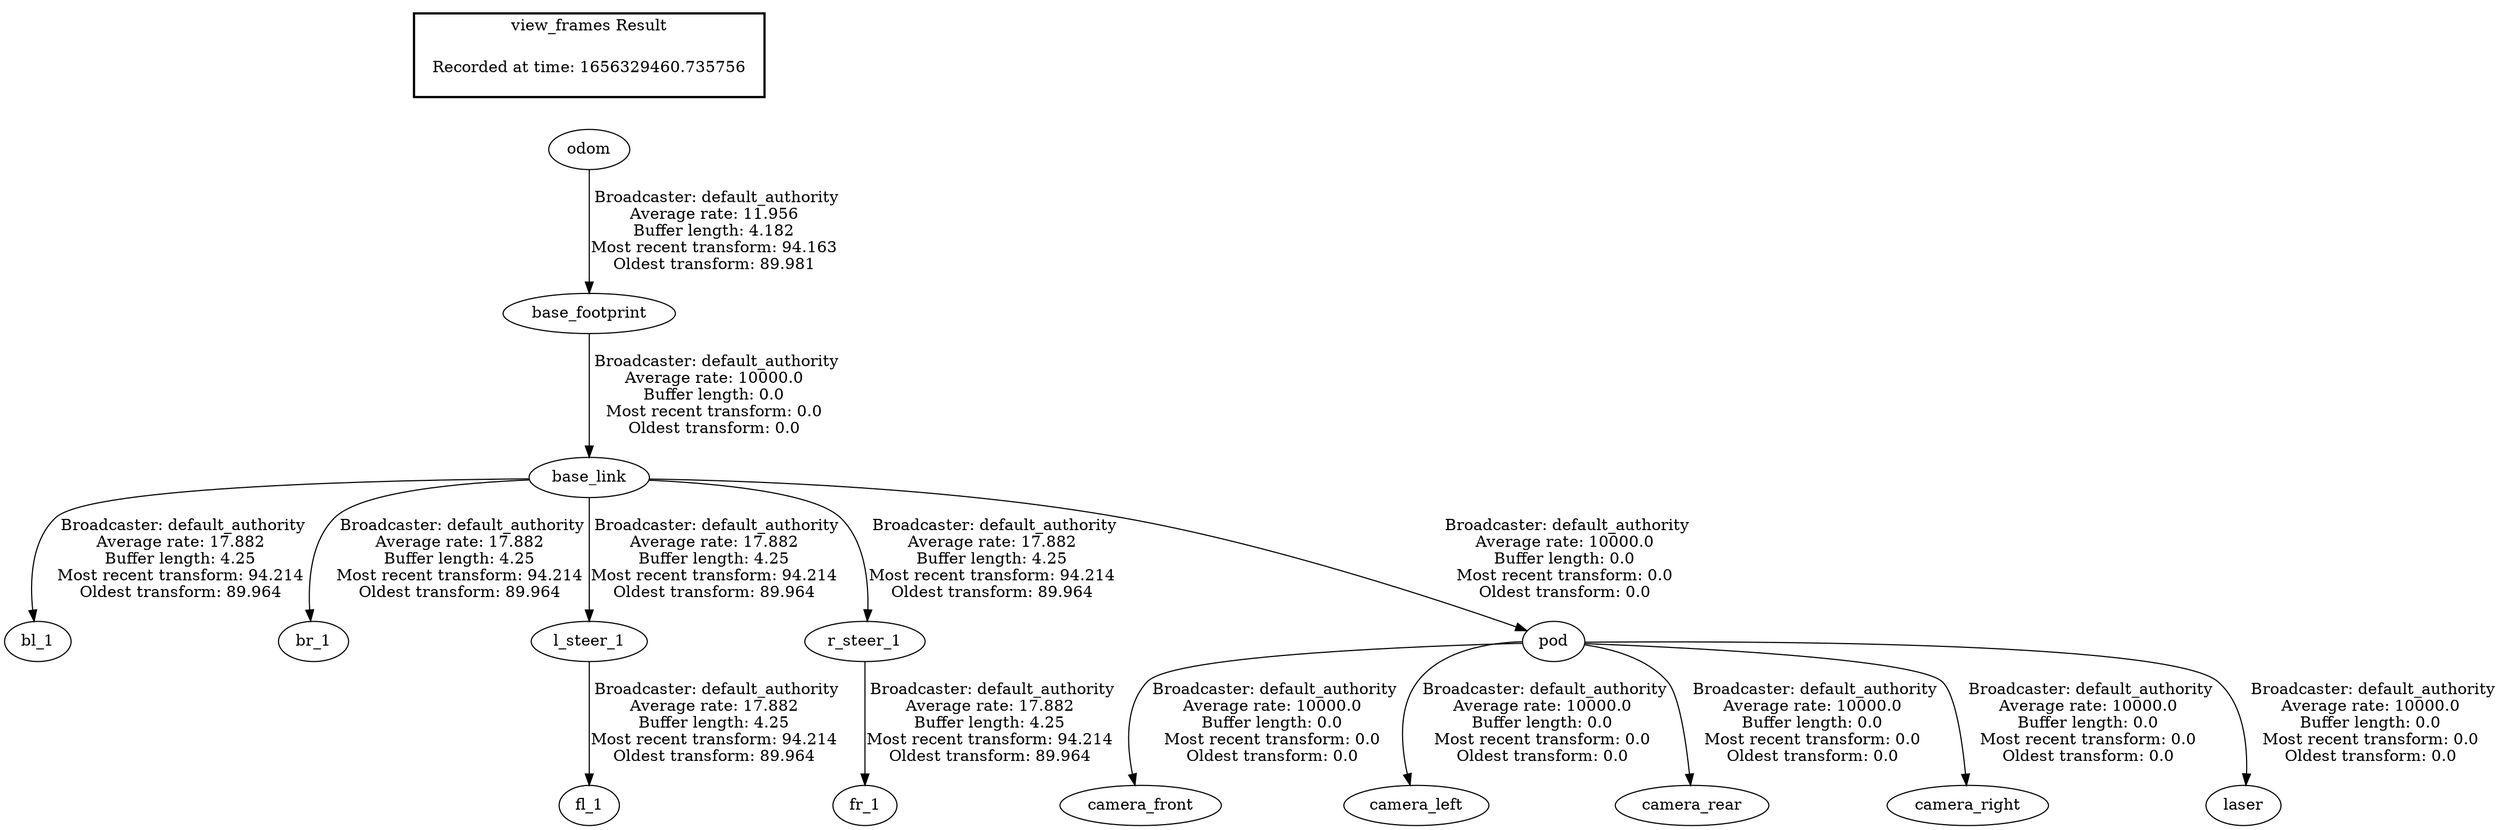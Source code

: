 digraph G {
"base_link" -> "bl_1"[label=" Broadcaster: default_authority\nAverage rate: 17.882\nBuffer length: 4.25\nMost recent transform: 94.214\nOldest transform: 89.964\n"];
"base_footprint" -> "base_link"[label=" Broadcaster: default_authority\nAverage rate: 10000.0\nBuffer length: 0.0\nMost recent transform: 0.0\nOldest transform: 0.0\n"];
"base_link" -> "br_1"[label=" Broadcaster: default_authority\nAverage rate: 17.882\nBuffer length: 4.25\nMost recent transform: 94.214\nOldest transform: 89.964\n"];
"l_steer_1" -> "fl_1"[label=" Broadcaster: default_authority\nAverage rate: 17.882\nBuffer length: 4.25\nMost recent transform: 94.214\nOldest transform: 89.964\n"];
"base_link" -> "l_steer_1"[label=" Broadcaster: default_authority\nAverage rate: 17.882\nBuffer length: 4.25\nMost recent transform: 94.214\nOldest transform: 89.964\n"];
"r_steer_1" -> "fr_1"[label=" Broadcaster: default_authority\nAverage rate: 17.882\nBuffer length: 4.25\nMost recent transform: 94.214\nOldest transform: 89.964\n"];
"base_link" -> "r_steer_1"[label=" Broadcaster: default_authority\nAverage rate: 17.882\nBuffer length: 4.25\nMost recent transform: 94.214\nOldest transform: 89.964\n"];
"pod" -> "camera_front"[label=" Broadcaster: default_authority\nAverage rate: 10000.0\nBuffer length: 0.0\nMost recent transform: 0.0\nOldest transform: 0.0\n"];
"base_link" -> "pod"[label=" Broadcaster: default_authority\nAverage rate: 10000.0\nBuffer length: 0.0\nMost recent transform: 0.0\nOldest transform: 0.0\n"];
"pod" -> "camera_left"[label=" Broadcaster: default_authority\nAverage rate: 10000.0\nBuffer length: 0.0\nMost recent transform: 0.0\nOldest transform: 0.0\n"];
"pod" -> "camera_rear"[label=" Broadcaster: default_authority\nAverage rate: 10000.0\nBuffer length: 0.0\nMost recent transform: 0.0\nOldest transform: 0.0\n"];
"pod" -> "camera_right"[label=" Broadcaster: default_authority\nAverage rate: 10000.0\nBuffer length: 0.0\nMost recent transform: 0.0\nOldest transform: 0.0\n"];
"odom" -> "base_footprint"[label=" Broadcaster: default_authority\nAverage rate: 11.956\nBuffer length: 4.182\nMost recent transform: 94.163\nOldest transform: 89.981\n"];
"pod" -> "laser"[label=" Broadcaster: default_authority\nAverage rate: 10000.0\nBuffer length: 0.0\nMost recent transform: 0.0\nOldest transform: 0.0\n"];
edge [style=invis];
 subgraph cluster_legend { style=bold; color=black; label ="view_frames Result";
"Recorded at time: 1656329460.735756"[ shape=plaintext ] ;
}->"odom";
}